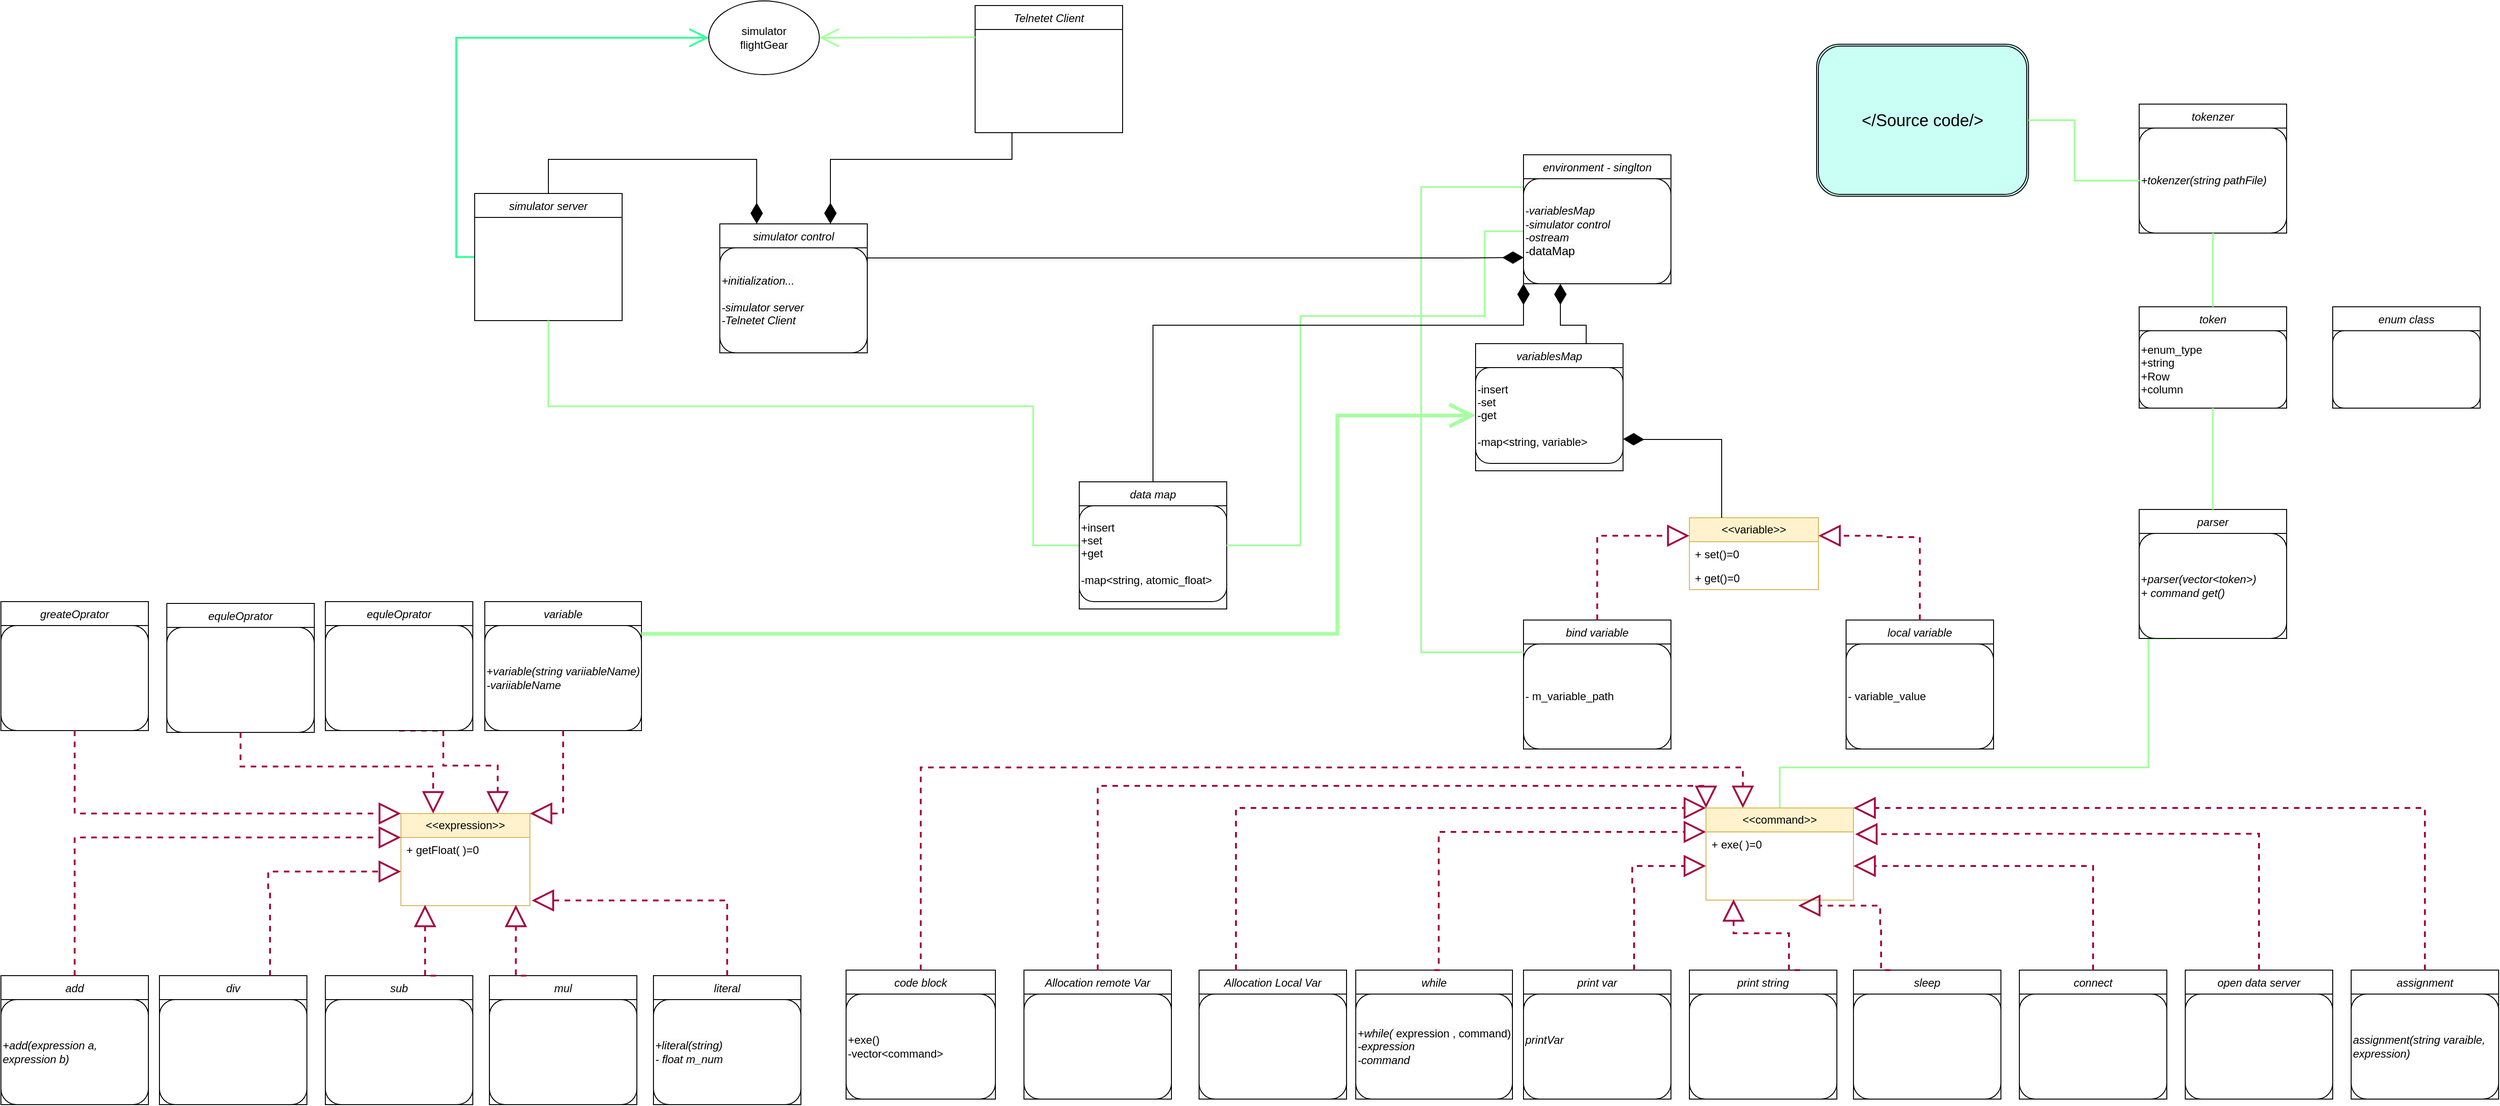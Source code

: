 <mxfile>
    <diagram id="C5RBs43oDa-KdzZeNtuy" name="Page-1">
        <mxGraphModel dx="1337.2" dy="346" grid="1" gridSize="10" guides="1" tooltips="1" connect="1" arrows="1" fold="1" page="1" pageScale="0.2" pageWidth="2336" pageHeight="1654" background="#ffffff" math="0" shadow="0">
            <root>
                <mxCell id="WIyWlLk6GJQsqaUBKTNV-0"/>
                <mxCell id="WIyWlLk6GJQsqaUBKTNV-1" parent="WIyWlLk6GJQsqaUBKTNV-0"/>
                <mxCell id="90" style="edgeStyle=orthogonalEdgeStyle;rounded=0;orthogonalLoop=1;jettySize=auto;html=1;labelBackgroundColor=default;strokeColor=#A7FFA1;fontFamily=Helvetica;fontSize=11;fontColor=default;endArrow=none;endFill=0;endSize=20;fillColor=#008a00;targetPerimeterSpacing=19;startSize=17;strokeWidth=2;entryX=0.5;entryY=0;entryDx=0;entryDy=0;exitX=0.25;exitY=1;exitDx=0;exitDy=0;" parent="WIyWlLk6GJQsqaUBKTNV-1" source="YZWMGcb8RzanFTkR5Yxw-41" target="4" edge="1">
                    <mxGeometry relative="1" as="geometry">
                        <mxPoint x="1560" y="-2.222" as="sourcePoint"/>
                        <mxPoint x="1600" y="550" as="targetPoint"/>
                        <Array as="points">
                            <mxPoint x="1930" y="870"/>
                            <mxPoint x="1530" y="870"/>
                        </Array>
                    </mxGeometry>
                </mxCell>
                <mxCell id="YZWMGcb8RzanFTkR5Yxw-12" style="edgeStyle=orthogonalEdgeStyle;rounded=0;orthogonalLoop=1;jettySize=auto;html=1;labelBackgroundColor=default;strokeColor=#33FF99;fontFamily=Helvetica;fontSize=11;fontColor=default;endArrow=none;endFill=0;endSize=20;fillColor=#CC0066;targetPerimeterSpacing=19;startSize=17;strokeWidth=2;entryX=0;entryY=0.5;entryDx=0;entryDy=0;exitX=0;exitY=0.5;exitDx=0;exitDy=0;startArrow=open;startFill=0;" parent="WIyWlLk6GJQsqaUBKTNV-1" source="YZWMGcb8RzanFTkR5Yxw-11" target="zkfFHV4jXpPFQw0GAbJ--0" edge="1">
                    <mxGeometry relative="1" as="geometry">
                        <mxPoint x="54" y="487" as="sourcePoint"/>
                        <mxPoint x="631" y="397" as="targetPoint"/>
                    </mxGeometry>
                </mxCell>
                <mxCell id="zkfFHV4jXpPFQw0GAbJ--0" value="simulator server" style="swimlane;fontStyle=2;align=center;verticalAlign=top;childLayout=stackLayout;horizontal=1;startSize=26;horizontalStack=0;resizeParent=1;resizeLast=0;collapsible=1;marginBottom=0;rounded=0;shadow=0;strokeWidth=1;" parent="WIyWlLk6GJQsqaUBKTNV-1" vertex="1">
                    <mxGeometry x="114" y="247" width="160" height="138" as="geometry">
                        <mxRectangle x="230" y="140" width="160" height="26" as="alternateBounds"/>
                    </mxGeometry>
                </mxCell>
                <mxCell id="YZWMGcb8RzanFTkR5Yxw-11" value="simulator &lt;br&gt;flightGear" style="ellipse;whiteSpace=wrap;html=1;" parent="WIyWlLk6GJQsqaUBKTNV-1" vertex="1">
                    <mxGeometry x="368" y="38" width="120" height="80" as="geometry"/>
                </mxCell>
                <mxCell id="YZWMGcb8RzanFTkR5Yxw-13" value="Telnetet Client" style="swimlane;fontStyle=2;align=center;verticalAlign=top;childLayout=stackLayout;horizontal=1;startSize=26;horizontalStack=0;resizeParent=1;resizeLast=0;collapsible=1;marginBottom=0;rounded=0;shadow=0;strokeWidth=1;" parent="WIyWlLk6GJQsqaUBKTNV-1" vertex="1">
                    <mxGeometry x="657" y="43" width="160" height="138" as="geometry">
                        <mxRectangle x="230" y="140" width="160" height="26" as="alternateBounds"/>
                    </mxGeometry>
                </mxCell>
                <mxCell id="YZWMGcb8RzanFTkR5Yxw-15" style="edgeStyle=orthogonalEdgeStyle;rounded=0;orthogonalLoop=1;jettySize=auto;html=1;labelBackgroundColor=default;strokeColor=#A7FFA1;fontFamily=Helvetica;fontSize=11;fontColor=default;endArrow=none;endFill=0;endSize=20;fillColor=#008a00;targetPerimeterSpacing=19;startSize=17;strokeWidth=2;exitX=1;exitY=0.5;exitDx=0;exitDy=0;entryX=0;entryY=0.25;entryDx=0;entryDy=0;startArrow=open;startFill=0;" parent="WIyWlLk6GJQsqaUBKTNV-1" source="YZWMGcb8RzanFTkR5Yxw-11" target="YZWMGcb8RzanFTkR5Yxw-13" edge="1">
                    <mxGeometry relative="1" as="geometry">
                        <mxPoint x="951.93" y="78" as="sourcePoint"/>
                        <mxPoint x="688" y="78" as="targetPoint"/>
                        <Array as="points">
                            <mxPoint x="657" y="78"/>
                        </Array>
                    </mxGeometry>
                </mxCell>
                <mxCell id="YZWMGcb8RzanFTkR5Yxw-17" value="variablesMap" style="swimlane;fontStyle=2;align=center;verticalAlign=top;childLayout=stackLayout;horizontal=1;startSize=26;horizontalStack=0;resizeParent=1;resizeLast=0;collapsible=1;marginBottom=0;rounded=0;shadow=0;strokeWidth=1;" parent="WIyWlLk6GJQsqaUBKTNV-1" vertex="1">
                    <mxGeometry x="1200" y="410" width="160" height="138" as="geometry">
                        <mxRectangle x="230" y="140" width="160" height="26" as="alternateBounds"/>
                    </mxGeometry>
                </mxCell>
                <mxCell id="28" value="-insert&lt;br style=&quot;border-color: var(--border-color);&quot;&gt;-set&lt;br style=&quot;border-color: var(--border-color);&quot;&gt;-get&lt;br&gt;&lt;br&gt;-map&amp;lt;string, variable&amp;gt;" style="rounded=1;whiteSpace=wrap;html=1;align=left;" parent="YZWMGcb8RzanFTkR5Yxw-17" vertex="1">
                    <mxGeometry y="26" width="160" height="104" as="geometry"/>
                </mxCell>
                <mxCell id="YZWMGcb8RzanFTkR5Yxw-18" value="tokenzer" style="swimlane;fontStyle=2;align=center;verticalAlign=top;childLayout=stackLayout;horizontal=1;startSize=26;horizontalStack=0;resizeParent=1;resizeLast=0;collapsible=1;marginBottom=0;rounded=0;shadow=0;strokeWidth=1;" parent="WIyWlLk6GJQsqaUBKTNV-1" vertex="1">
                    <mxGeometry x="1920" y="150" width="160" height="140" as="geometry">
                        <mxRectangle x="230" y="140" width="160" height="26" as="alternateBounds"/>
                    </mxGeometry>
                </mxCell>
                <mxCell id="88" value="&lt;span style=&quot;color: rgb(0, 0, 0); font-family: Helvetica; font-size: 12px; font-style: italic; font-variant-ligatures: normal; font-variant-caps: normal; font-weight: 400; letter-spacing: normal; orphans: 2; text-align: center; text-indent: 0px; text-transform: none; widows: 2; word-spacing: 0px; -webkit-text-stroke-width: 0px; background-color: rgb(251, 251, 251); text-decoration-thickness: initial; text-decoration-style: initial; text-decoration-color: initial; float: none; display: inline !important;&quot;&gt;+tokenzer(string pathFile)&lt;/span&gt;" style="rounded=1;whiteSpace=wrap;html=1;align=left;" parent="YZWMGcb8RzanFTkR5Yxw-18" vertex="1">
                    <mxGeometry y="26" width="160" height="114" as="geometry"/>
                </mxCell>
                <mxCell id="YZWMGcb8RzanFTkR5Yxw-22" value="bind variable" style="swimlane;fontStyle=2;align=center;verticalAlign=top;childLayout=stackLayout;horizontal=1;startSize=26;horizontalStack=0;resizeParent=1;resizeLast=0;collapsible=1;marginBottom=0;rounded=0;shadow=0;strokeWidth=1;" parent="WIyWlLk6GJQsqaUBKTNV-1" vertex="1">
                    <mxGeometry x="1252" y="710" width="160" height="140" as="geometry">
                        <mxRectangle x="230" y="140" width="160" height="26" as="alternateBounds"/>
                    </mxGeometry>
                </mxCell>
                <mxCell id="YZWMGcb8RzanFTkR5Yxw-36" value="&lt;div align=&quot;left&quot;&gt;&lt;span style=&quot;background-color: initial;&quot;&gt;- m_variable_path&lt;/span&gt;&lt;br&gt;&lt;/div&gt;" style="rounded=1;whiteSpace=wrap;html=1;align=left;" parent="YZWMGcb8RzanFTkR5Yxw-22" vertex="1">
                    <mxGeometry y="26" width="160" height="114" as="geometry"/>
                </mxCell>
                <mxCell id="YZWMGcb8RzanFTkR5Yxw-23" value="&amp;lt;&amp;lt;variable&amp;gt;&amp;gt;" style="swimlane;fontStyle=0;childLayout=stackLayout;horizontal=1;startSize=26;fillColor=#fff2cc;horizontalStack=0;resizeParent=1;resizeParentMax=0;resizeLast=0;collapsible=1;marginBottom=0;whiteSpace=wrap;html=1;strokeColor=#d6b656;fillStyle=auto;" parent="WIyWlLk6GJQsqaUBKTNV-1" vertex="1">
                    <mxGeometry x="1432" y="599" width="140" height="78" as="geometry"/>
                </mxCell>
                <mxCell id="YZWMGcb8RzanFTkR5Yxw-24" value="+ set()=0" style="text;strokeColor=none;fillColor=none;align=left;verticalAlign=top;spacingLeft=4;spacingRight=4;overflow=hidden;rotatable=0;points=[[0,0.5],[1,0.5]];portConstraint=eastwest;whiteSpace=wrap;html=1;" parent="YZWMGcb8RzanFTkR5Yxw-23" vertex="1">
                    <mxGeometry y="26" width="140" height="26" as="geometry"/>
                </mxCell>
                <mxCell id="YZWMGcb8RzanFTkR5Yxw-25" value="+ get()=0" style="text;strokeColor=none;fillColor=none;align=left;verticalAlign=top;spacingLeft=4;spacingRight=4;overflow=hidden;rotatable=0;points=[[0,0.5],[1,0.5]];portConstraint=eastwest;whiteSpace=wrap;html=1;" parent="YZWMGcb8RzanFTkR5Yxw-23" vertex="1">
                    <mxGeometry y="52" width="140" height="26" as="geometry"/>
                </mxCell>
                <mxCell id="YZWMGcb8RzanFTkR5Yxw-27" style="edgeStyle=orthogonalEdgeStyle;html=1;labelBackgroundColor=none;startFill=0;endArrow=block;endFill=0;endSize=19;fontFamily=Verdana;fontSize=10;dashed=1;entryX=0;entryY=0.25;entryDx=0;entryDy=0;startSize=9;fillColor=#d80073;strokeColor=#A50040;rounded=0;fontColor=default;shape=connector;strokeWidth=2;exitX=0.5;exitY=0;exitDx=0;exitDy=0;" parent="WIyWlLk6GJQsqaUBKTNV-1" source="YZWMGcb8RzanFTkR5Yxw-22" target="YZWMGcb8RzanFTkR5Yxw-23" edge="1">
                    <mxGeometry relative="1" as="geometry">
                        <mxPoint x="1361" y="638.5" as="sourcePoint"/>
                        <mxPoint x="1232" y="638.5" as="targetPoint"/>
                    </mxGeometry>
                </mxCell>
                <mxCell id="YZWMGcb8RzanFTkR5Yxw-28" value="local variable" style="swimlane;fontStyle=2;align=center;verticalAlign=top;childLayout=stackLayout;horizontal=1;startSize=26;horizontalStack=0;resizeParent=1;resizeLast=0;collapsible=1;marginBottom=0;rounded=0;shadow=0;strokeWidth=1;" parent="WIyWlLk6GJQsqaUBKTNV-1" vertex="1">
                    <mxGeometry x="1602" y="710" width="160" height="140" as="geometry">
                        <mxRectangle x="230" y="140" width="160" height="26" as="alternateBounds"/>
                    </mxGeometry>
                </mxCell>
                <mxCell id="YZWMGcb8RzanFTkR5Yxw-33" value="&lt;div align=&quot;left&quot;&gt;&lt;span style=&quot;background-color: initial;&quot;&gt;- variable_value&lt;/span&gt;&lt;br&gt;&lt;/div&gt;" style="rounded=1;whiteSpace=wrap;html=1;align=left;" parent="YZWMGcb8RzanFTkR5Yxw-28" vertex="1">
                    <mxGeometry y="26" width="160" height="114" as="geometry"/>
                </mxCell>
                <mxCell id="YZWMGcb8RzanFTkR5Yxw-29" style="edgeStyle=orthogonalEdgeStyle;html=1;labelBackgroundColor=none;startFill=0;endArrow=block;endFill=0;endSize=19;fontFamily=Verdana;fontSize=10;dashed=1;entryX=1;entryY=0.25;entryDx=0;entryDy=0;startSize=9;fillColor=#d80073;strokeColor=#A50040;rounded=0;fontColor=default;shape=connector;strokeWidth=2;exitX=0.5;exitY=0;exitDx=0;exitDy=0;" parent="WIyWlLk6GJQsqaUBKTNV-1" source="YZWMGcb8RzanFTkR5Yxw-28" target="YZWMGcb8RzanFTkR5Yxw-23" edge="1">
                    <mxGeometry relative="1" as="geometry">
                        <mxPoint x="1771" y="624" as="sourcePoint"/>
                        <mxPoint x="1642" y="624" as="targetPoint"/>
                        <Array as="points">
                            <mxPoint x="1682" y="620"/>
                            <mxPoint x="1642" y="620"/>
                            <mxPoint x="1642" y="618"/>
                        </Array>
                    </mxGeometry>
                </mxCell>
                <mxCell id="YZWMGcb8RzanFTkR5Yxw-30" style="edgeStyle=orthogonalEdgeStyle;rounded=0;orthogonalLoop=1;jettySize=auto;html=1;labelBackgroundColor=default;strokeColor=#A7FFA1;fontFamily=Helvetica;fontSize=11;fontColor=default;endArrow=none;endFill=0;endSize=20;fillColor=#008a00;targetPerimeterSpacing=19;startSize=17;strokeWidth=2;entryX=0;entryY=0.25;entryDx=0;entryDy=0;exitX=0;exitY=0.25;exitDx=0;exitDy=0;" parent="WIyWlLk6GJQsqaUBKTNV-1" source="69" target="YZWMGcb8RzanFTkR5Yxw-22" edge="1">
                    <mxGeometry relative="1" as="geometry">
                        <mxPoint x="1190" y="180" as="sourcePoint"/>
                        <mxPoint x="1759" y="800" as="targetPoint"/>
                        <Array as="points">
                            <mxPoint x="1141" y="240"/>
                            <mxPoint x="1141" y="745"/>
                        </Array>
                    </mxGeometry>
                </mxCell>
                <mxCell id="YZWMGcb8RzanFTkR5Yxw-34" style="edgeStyle=orthogonalEdgeStyle;rounded=0;orthogonalLoop=1;jettySize=auto;html=1;labelBackgroundColor=default;strokeColor=#A7FFA1;fontFamily=Helvetica;fontSize=11;fontColor=default;endArrow=none;endFill=0;endSize=20;fillColor=#008a00;targetPerimeterSpacing=19;startSize=17;strokeWidth=2;entryX=0;entryY=0.5;entryDx=0;entryDy=0;exitX=0.5;exitY=1;exitDx=0;exitDy=0;" parent="WIyWlLk6GJQsqaUBKTNV-1" source="zkfFHV4jXpPFQw0GAbJ--0" target="29" edge="1">
                    <mxGeometry relative="1" as="geometry">
                        <mxPoint x="1018" y="478" as="sourcePoint"/>
                        <mxPoint x="1232" y="765" as="targetPoint"/>
                        <Array as="points">
                            <mxPoint x="194" y="478"/>
                            <mxPoint x="720" y="478"/>
                            <mxPoint x="720" y="629"/>
                        </Array>
                    </mxGeometry>
                </mxCell>
                <mxCell id="YZWMGcb8RzanFTkR5Yxw-39" value="parser" style="swimlane;fontStyle=2;align=center;verticalAlign=top;childLayout=stackLayout;horizontal=1;startSize=26;horizontalStack=0;resizeParent=1;resizeLast=0;collapsible=1;marginBottom=0;rounded=0;shadow=0;strokeWidth=1;" parent="WIyWlLk6GJQsqaUBKTNV-1" vertex="1">
                    <mxGeometry x="1920" y="590" width="160" height="140" as="geometry">
                        <mxRectangle x="230" y="140" width="160" height="26" as="alternateBounds"/>
                    </mxGeometry>
                </mxCell>
                <mxCell id="YZWMGcb8RzanFTkR5Yxw-41" value="+&lt;span style=&quot;font-style: italic; text-align: center;&quot;&gt;parser(vector&amp;lt;token&amp;gt;)&lt;br&gt;+ command get()&lt;br&gt;&lt;/span&gt;" style="rounded=1;whiteSpace=wrap;html=1;align=left;" parent="YZWMGcb8RzanFTkR5Yxw-39" vertex="1">
                    <mxGeometry y="26" width="160" height="114" as="geometry"/>
                </mxCell>
                <mxCell id="YZWMGcb8RzanFTkR5Yxw-42" value="token" style="swimlane;fontStyle=2;align=center;verticalAlign=top;childLayout=stackLayout;horizontal=1;startSize=26;horizontalStack=0;resizeParent=1;resizeLast=0;collapsible=1;marginBottom=0;rounded=0;shadow=0;strokeWidth=1;" parent="WIyWlLk6GJQsqaUBKTNV-1" vertex="1">
                    <mxGeometry x="1920" y="370" width="160" height="110" as="geometry">
                        <mxRectangle x="230" y="140" width="160" height="26" as="alternateBounds"/>
                    </mxGeometry>
                </mxCell>
                <mxCell id="YZWMGcb8RzanFTkR5Yxw-43" value="&lt;div&gt;+enum_type&lt;/div&gt;&lt;div&gt;+string&lt;br&gt;&lt;/div&gt;&lt;div&gt;+&lt;span style=&quot;background-color: initial;&quot;&gt;Row&lt;/span&gt;&lt;/div&gt;&lt;div&gt;+column&lt;/div&gt;" style="rounded=1;whiteSpace=wrap;html=1;align=left;" parent="YZWMGcb8RzanFTkR5Yxw-42" vertex="1">
                    <mxGeometry y="26" width="160" height="84" as="geometry"/>
                </mxCell>
                <mxCell id="0" style="edgeStyle=orthogonalEdgeStyle;rounded=0;orthogonalLoop=1;jettySize=auto;html=1;labelBackgroundColor=default;strokeColor=#A7FFA1;fontFamily=Helvetica;fontSize=11;fontColor=default;endArrow=none;endFill=0;endSize=20;fillColor=#008a00;targetPerimeterSpacing=19;startSize=17;strokeWidth=2;exitX=0.5;exitY=1;exitDx=0;exitDy=0;" parent="WIyWlLk6GJQsqaUBKTNV-1" source="88" edge="1">
                    <mxGeometry relative="1" as="geometry">
                        <mxPoint x="1802" y="190" as="sourcePoint"/>
                        <mxPoint x="2000" y="370" as="targetPoint"/>
                        <Array as="points">
                            <mxPoint x="2000" y="367"/>
                        </Array>
                    </mxGeometry>
                </mxCell>
                <mxCell id="1" style="edgeStyle=orthogonalEdgeStyle;rounded=0;orthogonalLoop=1;jettySize=auto;html=1;labelBackgroundColor=default;strokeColor=#A7FFA1;fontFamily=Helvetica;fontSize=11;fontColor=default;endArrow=none;endFill=0;endSize=20;fillColor=#008a00;targetPerimeterSpacing=19;startSize=17;strokeWidth=2;entryX=0.5;entryY=0;entryDx=0;entryDy=0;exitX=0.5;exitY=1;exitDx=0;exitDy=0;" parent="WIyWlLk6GJQsqaUBKTNV-1" source="YZWMGcb8RzanFTkR5Yxw-43" target="YZWMGcb8RzanFTkR5Yxw-39" edge="1">
                    <mxGeometry relative="1" as="geometry">
                        <mxPoint x="1762" y="220" as="sourcePoint"/>
                        <mxPoint x="1412" y="415.5" as="targetPoint"/>
                        <Array as="points">
                            <mxPoint x="2000" y="530"/>
                            <mxPoint x="2000" y="530"/>
                        </Array>
                    </mxGeometry>
                </mxCell>
                <mxCell id="4" value="&amp;lt;&amp;lt;command&amp;gt;&amp;gt;" style="swimlane;fontStyle=0;childLayout=stackLayout;horizontal=1;startSize=26;fillColor=#fff2cc;horizontalStack=0;resizeParent=1;resizeParentMax=0;resizeLast=0;collapsible=1;marginBottom=0;whiteSpace=wrap;html=1;strokeColor=#d6b656;fillStyle=auto;" parent="WIyWlLk6GJQsqaUBKTNV-1" vertex="1">
                    <mxGeometry x="1450" y="914" width="160" height="100" as="geometry"/>
                </mxCell>
                <mxCell id="5" value="+ exe(&lt;span style=&quot;font-style: italic; text-align: center;&quot;&gt;&amp;nbsp;&lt;/span&gt;)=0" style="text;strokeColor=none;fillColor=none;align=left;verticalAlign=top;spacingLeft=4;spacingRight=4;overflow=hidden;rotatable=0;points=[[0,0.5],[1,0.5]];portConstraint=eastwest;whiteSpace=wrap;html=1;" parent="4" vertex="1">
                    <mxGeometry y="26" width="160" height="74" as="geometry"/>
                </mxCell>
                <mxCell id="7" value="sleep" style="swimlane;fontStyle=2;align=center;verticalAlign=top;childLayout=stackLayout;horizontal=1;startSize=26;horizontalStack=0;resizeParent=1;resizeLast=0;collapsible=1;marginBottom=0;rounded=0;shadow=0;strokeWidth=1;" parent="WIyWlLk6GJQsqaUBKTNV-1" vertex="1">
                    <mxGeometry x="1610" y="1090" width="160" height="140" as="geometry">
                        <mxRectangle x="230" y="140" width="160" height="26" as="alternateBounds"/>
                    </mxGeometry>
                </mxCell>
                <mxCell id="8" value="" style="rounded=1;whiteSpace=wrap;html=1;align=left;" parent="7" vertex="1">
                    <mxGeometry y="26" width="160" height="114" as="geometry"/>
                </mxCell>
                <mxCell id="9" value="connect" style="swimlane;fontStyle=2;align=center;verticalAlign=top;childLayout=stackLayout;horizontal=1;startSize=26;horizontalStack=0;resizeParent=1;resizeLast=0;collapsible=1;marginBottom=0;rounded=0;shadow=0;strokeWidth=1;" parent="WIyWlLk6GJQsqaUBKTNV-1" vertex="1">
                    <mxGeometry x="1790" y="1090" width="160" height="140" as="geometry">
                        <mxRectangle x="230" y="140" width="160" height="26" as="alternateBounds"/>
                    </mxGeometry>
                </mxCell>
                <mxCell id="10" value="" style="rounded=1;whiteSpace=wrap;html=1;align=left;" parent="9" vertex="1">
                    <mxGeometry y="26" width="160" height="114" as="geometry"/>
                </mxCell>
                <mxCell id="11" style="edgeStyle=orthogonalEdgeStyle;html=1;labelBackgroundColor=none;startFill=0;endArrow=block;endFill=0;endSize=19;fontFamily=Verdana;fontSize=10;dashed=1;startSize=9;fillColor=#d80073;strokeColor=#A50040;rounded=0;fontColor=default;shape=connector;strokeWidth=2;exitX=0.5;exitY=0;exitDx=0;exitDy=0;entryX=1;entryY=0.5;entryDx=0;entryDy=0;" parent="WIyWlLk6GJQsqaUBKTNV-1" source="9" target="5" edge="1">
                    <mxGeometry relative="1" as="geometry">
                        <mxPoint x="2010" y="1121.5" as="sourcePoint"/>
                        <mxPoint x="1900" y="1030" as="targetPoint"/>
                        <Array as="points">
                            <mxPoint x="1870" y="977"/>
                        </Array>
                    </mxGeometry>
                </mxCell>
                <mxCell id="12" value="open data server" style="swimlane;fontStyle=2;align=center;verticalAlign=top;childLayout=stackLayout;horizontal=1;startSize=26;horizontalStack=0;resizeParent=1;resizeLast=0;collapsible=1;marginBottom=0;rounded=0;shadow=0;strokeWidth=1;" parent="WIyWlLk6GJQsqaUBKTNV-1" vertex="1">
                    <mxGeometry x="1970" y="1090" width="160" height="140" as="geometry">
                        <mxRectangle x="230" y="140" width="160" height="26" as="alternateBounds"/>
                    </mxGeometry>
                </mxCell>
                <mxCell id="13" value="" style="rounded=1;whiteSpace=wrap;html=1;align=left;" parent="12" vertex="1">
                    <mxGeometry y="26" width="160" height="114" as="geometry"/>
                </mxCell>
                <mxCell id="14" style="edgeStyle=orthogonalEdgeStyle;html=1;labelBackgroundColor=none;startFill=0;endArrow=block;endFill=0;endSize=19;fontFamily=Verdana;fontSize=10;dashed=1;startSize=9;fillColor=#d80073;strokeColor=#A50040;rounded=0;fontColor=default;shape=connector;strokeWidth=2;exitX=0.5;exitY=0;exitDx=0;exitDy=0;entryX=1.012;entryY=0.033;entryDx=0;entryDy=0;entryPerimeter=0;" parent="WIyWlLk6GJQsqaUBKTNV-1" source="12" target="5" edge="1">
                    <mxGeometry relative="1" as="geometry">
                        <mxPoint x="1905" y="1059" as="sourcePoint"/>
                        <mxPoint x="1800" y="890" as="targetPoint"/>
                        <Array as="points">
                            <mxPoint x="2050" y="942"/>
                            <mxPoint x="1800" y="942"/>
                        </Array>
                    </mxGeometry>
                </mxCell>
                <mxCell id="15" style="edgeStyle=orthogonalEdgeStyle;html=1;labelBackgroundColor=none;startFill=0;endArrow=block;endFill=0;endSize=19;fontFamily=Verdana;fontSize=10;dashed=1;startSize=9;fillColor=#d80073;strokeColor=#A50040;rounded=0;fontColor=default;shape=connector;strokeWidth=2;exitX=0.25;exitY=0;exitDx=0;exitDy=0;" parent="WIyWlLk6GJQsqaUBKTNV-1" source="7" edge="1">
                    <mxGeometry relative="1" as="geometry">
                        <mxPoint x="1630" y="1066.96" as="sourcePoint"/>
                        <mxPoint x="1550" y="1020" as="targetPoint"/>
                        <Array as="points">
                            <mxPoint x="1640" y="1090"/>
                            <mxPoint x="1640" y="1040"/>
                            <mxPoint x="1639" y="1013"/>
                        </Array>
                    </mxGeometry>
                </mxCell>
                <mxCell id="16" value="print string" style="swimlane;fontStyle=2;align=center;verticalAlign=top;childLayout=stackLayout;horizontal=1;startSize=26;horizontalStack=0;resizeParent=1;resizeLast=0;collapsible=1;marginBottom=0;rounded=0;shadow=0;strokeWidth=1;" parent="WIyWlLk6GJQsqaUBKTNV-1" vertex="1">
                    <mxGeometry x="1432" y="1090" width="160" height="140" as="geometry">
                        <mxRectangle x="230" y="140" width="160" height="26" as="alternateBounds"/>
                    </mxGeometry>
                </mxCell>
                <mxCell id="17" value="" style="rounded=1;whiteSpace=wrap;html=1;align=left;" parent="16" vertex="1">
                    <mxGeometry y="26" width="160" height="114" as="geometry"/>
                </mxCell>
                <mxCell id="18" style="edgeStyle=orthogonalEdgeStyle;html=1;labelBackgroundColor=none;startFill=0;endArrow=block;endFill=0;endSize=19;fontFamily=Verdana;fontSize=10;dashed=1;startSize=9;fillColor=#d80073;strokeColor=#A50040;rounded=0;fontColor=default;shape=connector;strokeWidth=2;exitX=0.75;exitY=0;exitDx=0;exitDy=0;entryX=0.187;entryY=0.989;entryDx=0;entryDy=0;entryPerimeter=0;" parent="WIyWlLk6GJQsqaUBKTNV-1" source="16" target="5" edge="1">
                    <mxGeometry relative="1" as="geometry">
                        <mxPoint x="1550" y="1082" as="sourcePoint"/>
                        <mxPoint x="1510" y="945" as="targetPoint"/>
                        <Array as="points">
                            <mxPoint x="1540" y="1090"/>
                            <mxPoint x="1540" y="1050"/>
                            <mxPoint x="1480" y="1050"/>
                        </Array>
                    </mxGeometry>
                </mxCell>
                <mxCell id="20" value="print var" style="swimlane;fontStyle=2;align=center;verticalAlign=top;childLayout=stackLayout;horizontal=1;startSize=26;horizontalStack=0;resizeParent=1;resizeLast=0;collapsible=1;marginBottom=0;rounded=0;shadow=0;strokeWidth=1;" parent="WIyWlLk6GJQsqaUBKTNV-1" vertex="1">
                    <mxGeometry x="1252" y="1090" width="160" height="140" as="geometry">
                        <mxRectangle x="230" y="140" width="160" height="26" as="alternateBounds"/>
                    </mxGeometry>
                </mxCell>
                <mxCell id="21" value="&lt;span style=&quot;font-style: italic; text-align: center;&quot;&gt;printVar&lt;br&gt;&amp;nbsp;&lt;/span&gt;" style="rounded=1;whiteSpace=wrap;html=1;align=left;" parent="20" vertex="1">
                    <mxGeometry y="26" width="160" height="114" as="geometry"/>
                </mxCell>
                <mxCell id="22" value="while" style="swimlane;fontStyle=2;align=center;verticalAlign=top;childLayout=stackLayout;horizontal=1;startSize=26;horizontalStack=0;resizeParent=1;resizeLast=0;collapsible=1;marginBottom=0;rounded=0;shadow=0;strokeWidth=1;" parent="WIyWlLk6GJQsqaUBKTNV-1" vertex="1">
                    <mxGeometry x="1070" y="1090" width="170" height="140" as="geometry">
                        <mxRectangle x="230" y="140" width="160" height="26" as="alternateBounds"/>
                    </mxGeometry>
                </mxCell>
                <mxCell id="23" value="&lt;span style=&quot;color: rgb(0, 0, 0); font-family: Helvetica; font-size: 12px; font-style: italic; font-variant-ligatures: normal; font-variant-caps: normal; font-weight: 400; letter-spacing: normal; orphans: 2; text-align: center; text-indent: 0px; text-transform: none; widows: 2; word-spacing: 0px; -webkit-text-stroke-width: 0px; background-color: rgb(251, 251, 251); text-decoration-thickness: initial; text-decoration-style: initial; text-decoration-color: initial; float: none; display: inline !important;&quot;&gt;+&lt;span style=&quot;&quot;&gt;while(&amp;nbsp;&lt;/span&gt;&lt;span style=&quot;font-style: normal;&quot;&gt;expression , command)&lt;/span&gt;&lt;br&gt;-expression&lt;br&gt;-command&lt;/span&gt;" style="rounded=1;whiteSpace=wrap;html=1;align=left;" parent="22" vertex="1">
                    <mxGeometry y="26" width="170" height="114" as="geometry"/>
                </mxCell>
                <mxCell id="24" style="edgeStyle=orthogonalEdgeStyle;html=1;labelBackgroundColor=none;startFill=0;endArrow=block;endFill=0;endSize=19;fontFamily=Verdana;fontSize=10;dashed=1;startSize=9;fillColor=#d80073;strokeColor=#A50040;rounded=0;fontColor=default;shape=connector;strokeWidth=2;exitX=0.75;exitY=0;exitDx=0;exitDy=0;entryX=0;entryY=0.5;entryDx=0;entryDy=0;" parent="WIyWlLk6GJQsqaUBKTNV-1" source="20" target="5" edge="1">
                    <mxGeometry relative="1" as="geometry">
                        <mxPoint x="1381.82" y="1046.81" as="sourcePoint"/>
                        <mxPoint x="1370" y="969.996" as="targetPoint"/>
                        <Array as="points">
                            <mxPoint x="1372" y="1000"/>
                            <mxPoint x="1370" y="1000"/>
                            <mxPoint x="1370" y="977"/>
                        </Array>
                    </mxGeometry>
                </mxCell>
                <mxCell id="25" style="edgeStyle=orthogonalEdgeStyle;html=1;labelBackgroundColor=none;startFill=0;endArrow=block;endFill=0;endSize=19;fontFamily=Verdana;fontSize=10;dashed=1;startSize=9;fillColor=#d80073;strokeColor=#A50040;rounded=0;fontColor=default;shape=connector;strokeWidth=2;exitX=0.5;exitY=0;exitDx=0;exitDy=0;" parent="WIyWlLk6GJQsqaUBKTNV-1" source="22" target="5" edge="1">
                    <mxGeometry relative="1" as="geometry">
                        <mxPoint x="1152" y="1053" as="sourcePoint"/>
                        <mxPoint x="1480" y="940" as="targetPoint"/>
                        <Array as="points">
                            <mxPoint x="1160" y="940"/>
                        </Array>
                    </mxGeometry>
                </mxCell>
                <mxCell id="26" style="edgeStyle=orthogonalEdgeStyle;rounded=0;orthogonalLoop=1;jettySize=auto;html=1;endSize=20;endArrow=diamondThin;endFill=1;entryX=1;entryY=0.75;entryDx=0;entryDy=0;exitX=0.25;exitY=0;exitDx=0;exitDy=0;" parent="WIyWlLk6GJQsqaUBKTNV-1" source="YZWMGcb8RzanFTkR5Yxw-23" target="YZWMGcb8RzanFTkR5Yxw-17" edge="1">
                    <mxGeometry relative="1" as="geometry">
                        <mxPoint x="1350" y="530" as="targetPoint"/>
                        <mxPoint x="1350" y="581" as="sourcePoint"/>
                        <Array as="points">
                            <mxPoint x="1467" y="514"/>
                            <mxPoint x="1380" y="514"/>
                        </Array>
                    </mxGeometry>
                </mxCell>
                <mxCell id="29" value="data map" style="swimlane;fontStyle=2;align=center;verticalAlign=top;childLayout=stackLayout;horizontal=1;startSize=26;horizontalStack=0;resizeParent=1;resizeLast=0;collapsible=1;marginBottom=0;rounded=0;shadow=0;strokeWidth=1;" parent="WIyWlLk6GJQsqaUBKTNV-1" vertex="1">
                    <mxGeometry x="770" y="560" width="160" height="138" as="geometry">
                        <mxRectangle x="230" y="140" width="160" height="26" as="alternateBounds"/>
                    </mxGeometry>
                </mxCell>
                <mxCell id="97" value="+insert&lt;br&gt;+set&lt;br&gt;+get&lt;br&gt;&lt;br&gt;-map&amp;lt;string, atomic_float&amp;gt;" style="rounded=1;whiteSpace=wrap;html=1;align=left;" parent="29" vertex="1">
                    <mxGeometry y="26" width="160" height="104" as="geometry"/>
                </mxCell>
                <mxCell id="34" style="edgeStyle=orthogonalEdgeStyle;rounded=0;orthogonalLoop=1;jettySize=auto;html=1;labelBackgroundColor=default;strokeColor=#A7FFA1;fontFamily=Helvetica;fontSize=11;fontColor=default;endArrow=none;endFill=0;endSize=20;fillColor=#008a00;targetPerimeterSpacing=19;startSize=17;strokeWidth=2;entryX=0;entryY=0.5;entryDx=0;entryDy=0;exitX=1;exitY=0.5;exitDx=0;exitDy=0;" parent="WIyWlLk6GJQsqaUBKTNV-1" source="29" target="70" edge="1">
                    <mxGeometry relative="1" as="geometry">
                        <mxPoint x="910" y="477.5" as="sourcePoint"/>
                        <mxPoint x="984" y="477.5" as="targetPoint"/>
                        <Array as="points">
                            <mxPoint x="1010" y="629"/>
                            <mxPoint x="1010" y="380"/>
                            <mxPoint x="1210" y="380"/>
                            <mxPoint x="1210" y="288"/>
                        </Array>
                    </mxGeometry>
                </mxCell>
                <mxCell id="35" value="&amp;lt;&amp;lt;expression&amp;gt;&amp;gt;" style="swimlane;fontStyle=0;childLayout=stackLayout;horizontal=1;startSize=26;fillColor=#fff2cc;horizontalStack=0;resizeParent=1;resizeParentMax=0;resizeLast=0;collapsible=1;marginBottom=0;whiteSpace=wrap;html=1;strokeColor=#d6b656;fillStyle=auto;" parent="WIyWlLk6GJQsqaUBKTNV-1" vertex="1">
                    <mxGeometry x="34" y="920" width="140" height="100" as="geometry"/>
                </mxCell>
                <mxCell id="36" value="+ getFloat(&lt;span style=&quot;font-style: italic; text-align: center;&quot;&gt;&amp;nbsp;&lt;/span&gt;)=0" style="text;strokeColor=none;fillColor=none;align=left;verticalAlign=top;spacingLeft=4;spacingRight=4;overflow=hidden;rotatable=0;points=[[0,0.5],[1,0.5]];portConstraint=eastwest;whiteSpace=wrap;html=1;" parent="35" vertex="1">
                    <mxGeometry y="26" width="140" height="74" as="geometry"/>
                </mxCell>
                <mxCell id="37" value="mul" style="swimlane;fontStyle=2;align=center;verticalAlign=top;childLayout=stackLayout;horizontal=1;startSize=26;horizontalStack=0;resizeParent=1;resizeLast=0;collapsible=1;marginBottom=0;rounded=0;shadow=0;strokeWidth=1;" parent="WIyWlLk6GJQsqaUBKTNV-1" vertex="1">
                    <mxGeometry x="130" y="1096" width="160" height="140" as="geometry">
                        <mxRectangle x="230" y="140" width="160" height="26" as="alternateBounds"/>
                    </mxGeometry>
                </mxCell>
                <mxCell id="38" value="" style="rounded=1;whiteSpace=wrap;html=1;align=left;" parent="37" vertex="1">
                    <mxGeometry y="26" width="160" height="114" as="geometry"/>
                </mxCell>
                <mxCell id="45" style="edgeStyle=orthogonalEdgeStyle;html=1;labelBackgroundColor=none;startFill=0;endArrow=block;endFill=0;endSize=19;fontFamily=Verdana;fontSize=10;dashed=1;startSize=9;fillColor=#d80073;strokeColor=#A50040;rounded=0;fontColor=default;shape=connector;strokeWidth=2;exitX=0.25;exitY=0;exitDx=0;exitDy=0;entryX=0.891;entryY=0.989;entryDx=0;entryDy=0;entryPerimeter=0;" parent="WIyWlLk6GJQsqaUBKTNV-1" source="37" target="36" edge="1">
                    <mxGeometry relative="1" as="geometry">
                        <mxPoint x="150" y="1072.96" as="sourcePoint"/>
                        <mxPoint x="300" y="1046" as="targetPoint"/>
                        <Array as="points">
                            <mxPoint x="159" y="1096"/>
                        </Array>
                    </mxGeometry>
                </mxCell>
                <mxCell id="46" value="sub" style="swimlane;fontStyle=2;align=center;verticalAlign=top;childLayout=stackLayout;horizontal=1;startSize=26;horizontalStack=0;resizeParent=1;resizeLast=0;collapsible=1;marginBottom=0;rounded=0;shadow=0;strokeWidth=1;" parent="WIyWlLk6GJQsqaUBKTNV-1" vertex="1">
                    <mxGeometry x="-48" y="1096" width="160" height="140" as="geometry">
                        <mxRectangle x="230" y="140" width="160" height="26" as="alternateBounds"/>
                    </mxGeometry>
                </mxCell>
                <mxCell id="47" value="" style="rounded=1;whiteSpace=wrap;html=1;align=left;" parent="46" vertex="1">
                    <mxGeometry y="26" width="160" height="114" as="geometry"/>
                </mxCell>
                <mxCell id="48" style="edgeStyle=orthogonalEdgeStyle;html=1;labelBackgroundColor=none;startFill=0;endArrow=block;endFill=0;endSize=19;fontFamily=Verdana;fontSize=10;dashed=1;startSize=9;fillColor=#d80073;strokeColor=#A50040;rounded=0;fontColor=default;shape=connector;strokeWidth=2;exitX=0.75;exitY=0;exitDx=0;exitDy=0;entryX=0.187;entryY=0.989;entryDx=0;entryDy=0;entryPerimeter=0;" parent="WIyWlLk6GJQsqaUBKTNV-1" source="46" target="36" edge="1">
                    <mxGeometry relative="1" as="geometry">
                        <mxPoint x="70" y="1088" as="sourcePoint"/>
                        <mxPoint x="30" y="951" as="targetPoint"/>
                        <Array as="points">
                            <mxPoint x="60" y="1096"/>
                        </Array>
                    </mxGeometry>
                </mxCell>
                <mxCell id="49" value="div" style="swimlane;fontStyle=2;align=center;verticalAlign=top;childLayout=stackLayout;horizontal=1;startSize=26;horizontalStack=0;resizeParent=1;resizeLast=0;collapsible=1;marginBottom=0;rounded=0;shadow=0;strokeWidth=1;" parent="WIyWlLk6GJQsqaUBKTNV-1" vertex="1">
                    <mxGeometry x="-228" y="1096" width="160" height="140" as="geometry">
                        <mxRectangle x="230" y="140" width="160" height="26" as="alternateBounds"/>
                    </mxGeometry>
                </mxCell>
                <mxCell id="50" value="" style="rounded=1;whiteSpace=wrap;html=1;align=left;" parent="49" vertex="1">
                    <mxGeometry y="26" width="160" height="114" as="geometry"/>
                </mxCell>
                <mxCell id="51" value="add" style="swimlane;fontStyle=2;align=center;verticalAlign=top;childLayout=stackLayout;horizontal=1;startSize=26;horizontalStack=0;resizeParent=1;resizeLast=0;collapsible=1;marginBottom=0;rounded=0;shadow=0;strokeWidth=1;" parent="WIyWlLk6GJQsqaUBKTNV-1" vertex="1">
                    <mxGeometry x="-400" y="1096" width="160" height="140" as="geometry">
                        <mxRectangle x="230" y="140" width="160" height="26" as="alternateBounds"/>
                    </mxGeometry>
                </mxCell>
                <mxCell id="52" value="+&lt;span style=&quot;font-style: italic; text-align: center;&quot;&gt;add(expression a, expression b)&lt;/span&gt;" style="rounded=1;whiteSpace=wrap;html=1;align=left;" parent="51" vertex="1">
                    <mxGeometry y="26" width="160" height="114" as="geometry"/>
                </mxCell>
                <mxCell id="53" style="edgeStyle=orthogonalEdgeStyle;html=1;labelBackgroundColor=none;startFill=0;endArrow=block;endFill=0;endSize=19;fontFamily=Verdana;fontSize=10;dashed=1;startSize=9;fillColor=#d80073;strokeColor=#A50040;rounded=0;fontColor=default;shape=connector;strokeWidth=2;exitX=0.75;exitY=0;exitDx=0;exitDy=0;entryX=0;entryY=0.5;entryDx=0;entryDy=0;" parent="WIyWlLk6GJQsqaUBKTNV-1" source="49" target="36" edge="1">
                    <mxGeometry relative="1" as="geometry">
                        <mxPoint x="-98.18" y="1052.81" as="sourcePoint"/>
                        <mxPoint x="-110" y="975.996" as="targetPoint"/>
                        <Array as="points">
                            <mxPoint x="-108" y="1006"/>
                            <mxPoint x="-110" y="1006"/>
                            <mxPoint x="-110" y="983"/>
                        </Array>
                    </mxGeometry>
                </mxCell>
                <mxCell id="54" style="edgeStyle=orthogonalEdgeStyle;html=1;labelBackgroundColor=none;startFill=0;endArrow=block;endFill=0;endSize=19;fontFamily=Verdana;fontSize=10;dashed=1;startSize=9;fillColor=#d80073;strokeColor=#A50040;rounded=0;fontColor=default;shape=connector;strokeWidth=2;exitX=0.5;exitY=0;exitDx=0;exitDy=0;" parent="WIyWlLk6GJQsqaUBKTNV-1" source="51" target="36" edge="1">
                    <mxGeometry relative="1" as="geometry">
                        <mxPoint x="-328" y="1059" as="sourcePoint"/>
                        <mxPoint y="946" as="targetPoint"/>
                        <Array as="points">
                            <mxPoint x="-320" y="946"/>
                        </Array>
                    </mxGeometry>
                </mxCell>
                <mxCell id="55" value="assignment" style="swimlane;fontStyle=2;align=center;verticalAlign=top;childLayout=stackLayout;horizontal=1;startSize=26;horizontalStack=0;resizeParent=1;resizeLast=0;collapsible=1;marginBottom=0;rounded=0;shadow=0;strokeWidth=1;" parent="WIyWlLk6GJQsqaUBKTNV-1" vertex="1">
                    <mxGeometry x="2150" y="1090" width="160" height="140" as="geometry">
                        <mxRectangle x="230" y="140" width="160" height="26" as="alternateBounds"/>
                    </mxGeometry>
                </mxCell>
                <mxCell id="56" value="&lt;span style=&quot;font-style: italic; text-align: center;&quot;&gt;assignment(string varaible, expression)&lt;/span&gt;" style="rounded=1;whiteSpace=wrap;html=1;align=left;" parent="55" vertex="1">
                    <mxGeometry y="26" width="160" height="114" as="geometry"/>
                </mxCell>
                <mxCell id="57" style="edgeStyle=orthogonalEdgeStyle;html=1;labelBackgroundColor=none;startFill=0;endArrow=block;endFill=0;endSize=19;fontFamily=Verdana;fontSize=10;dashed=1;startSize=9;fillColor=#d80073;strokeColor=#A50040;rounded=0;fontColor=default;shape=connector;strokeWidth=2;entryX=1;entryY=0;entryDx=0;entryDy=0;exitX=0.5;exitY=0;exitDx=0;exitDy=0;" parent="WIyWlLk6GJQsqaUBKTNV-1" source="55" target="4" edge="1">
                    <mxGeometry relative="1" as="geometry">
                        <mxPoint x="2234" y="1050" as="sourcePoint"/>
                        <mxPoint x="1840.0" y="942.442" as="targetPoint"/>
                        <Array as="points">
                            <mxPoint x="2230" y="914"/>
                        </Array>
                    </mxGeometry>
                </mxCell>
                <mxCell id="58" value="Allocation Local Var" style="swimlane;fontStyle=2;align=center;verticalAlign=top;childLayout=stackLayout;horizontal=1;startSize=26;horizontalStack=0;resizeParent=1;resizeLast=0;collapsible=1;marginBottom=0;rounded=0;shadow=0;strokeWidth=1;" parent="WIyWlLk6GJQsqaUBKTNV-1" vertex="1">
                    <mxGeometry x="900" y="1090" width="160" height="140" as="geometry">
                        <mxRectangle x="230" y="140" width="160" height="26" as="alternateBounds"/>
                    </mxGeometry>
                </mxCell>
                <mxCell id="59" value="" style="rounded=1;whiteSpace=wrap;html=1;align=left;" parent="58" vertex="1">
                    <mxGeometry y="26" width="160" height="114" as="geometry"/>
                </mxCell>
                <mxCell id="60" style="edgeStyle=orthogonalEdgeStyle;html=1;labelBackgroundColor=none;startFill=0;endArrow=block;endFill=0;endSize=19;fontFamily=Verdana;fontSize=10;dashed=1;startSize=9;fillColor=#d80073;strokeColor=#A50040;rounded=0;fontColor=default;shape=connector;strokeWidth=2;exitX=0.25;exitY=0;exitDx=0;exitDy=0;entryX=0;entryY=0;entryDx=0;entryDy=0;" parent="WIyWlLk6GJQsqaUBKTNV-1" source="58" target="4" edge="1">
                    <mxGeometry relative="1" as="geometry">
                        <mxPoint x="1108.0" y="1067" as="sourcePoint"/>
                        <mxPoint x="1462.0" y="917" as="targetPoint"/>
                        <Array as="points">
                            <mxPoint x="940" y="914"/>
                        </Array>
                    </mxGeometry>
                </mxCell>
                <mxCell id="62" value="enum class" style="swimlane;fontStyle=2;align=center;verticalAlign=top;childLayout=stackLayout;horizontal=1;startSize=26;horizontalStack=0;resizeParent=1;resizeLast=0;collapsible=1;marginBottom=0;rounded=0;shadow=0;strokeWidth=1;" parent="WIyWlLk6GJQsqaUBKTNV-1" vertex="1">
                    <mxGeometry x="2130" y="370" width="160" height="110" as="geometry">
                        <mxRectangle x="230" y="140" width="160" height="26" as="alternateBounds"/>
                    </mxGeometry>
                </mxCell>
                <mxCell id="63" value="" style="rounded=1;whiteSpace=wrap;html=1;align=left;" parent="62" vertex="1">
                    <mxGeometry y="26" width="160" height="84" as="geometry"/>
                </mxCell>
                <mxCell id="66" value="code block" style="swimlane;fontStyle=2;align=center;verticalAlign=top;childLayout=stackLayout;horizontal=1;startSize=26;horizontalStack=0;resizeParent=1;resizeLast=0;collapsible=1;marginBottom=0;rounded=0;shadow=0;strokeWidth=1;" parent="WIyWlLk6GJQsqaUBKTNV-1" vertex="1">
                    <mxGeometry x="517" y="1090" width="162" height="140" as="geometry">
                        <mxRectangle x="230" y="140" width="160" height="26" as="alternateBounds"/>
                    </mxGeometry>
                </mxCell>
                <mxCell id="67" value="+exe()&lt;br&gt;-vector&amp;lt;command&amp;gt;" style="rounded=1;whiteSpace=wrap;html=1;align=left;" parent="66" vertex="1">
                    <mxGeometry y="26" width="162" height="114" as="geometry"/>
                </mxCell>
                <mxCell id="69" value="environment - singlton" style="swimlane;fontStyle=2;align=center;verticalAlign=top;childLayout=stackLayout;horizontal=1;startSize=26;horizontalStack=0;resizeParent=1;resizeLast=0;collapsible=1;marginBottom=0;rounded=0;shadow=0;strokeWidth=1;" parent="WIyWlLk6GJQsqaUBKTNV-1" vertex="1">
                    <mxGeometry x="1252" y="205" width="160" height="140" as="geometry">
                        <mxRectangle x="230" y="140" width="160" height="26" as="alternateBounds"/>
                    </mxGeometry>
                </mxCell>
                <mxCell id="70" value="&lt;span style=&quot;color: rgb(0, 0, 0); font-family: Helvetica; font-size: 12px; font-style: italic; font-variant-ligatures: normal; font-variant-caps: normal; font-weight: 400; letter-spacing: normal; orphans: 2; text-align: center; text-indent: 0px; text-transform: none; widows: 2; word-spacing: 0px; -webkit-text-stroke-width: 0px; background-color: rgb(251, 251, 251); text-decoration-thickness: initial; text-decoration-style: initial; text-decoration-color: initial; float: none; display: inline !important;&quot;&gt;-variablesMap&lt;br&gt;-simulator control&lt;br&gt;-ostream&lt;br&gt;-&lt;/span&gt;&lt;span style=&quot;background-color: rgb(249, 249, 249); font-size: 12.8px;&quot;&gt;dataMap&lt;/span&gt;" style="rounded=1;whiteSpace=wrap;html=1;align=left;" parent="69" vertex="1">
                    <mxGeometry y="26" width="160" height="114" as="geometry"/>
                </mxCell>
                <mxCell id="72" style="edgeStyle=orthogonalEdgeStyle;rounded=0;orthogonalLoop=1;jettySize=auto;html=1;endSize=20;endArrow=diamondThin;endFill=1;entryX=0.25;entryY=1;entryDx=0;entryDy=0;exitX=0.75;exitY=0;exitDx=0;exitDy=0;" parent="WIyWlLk6GJQsqaUBKTNV-1" source="YZWMGcb8RzanFTkR5Yxw-17" target="70" edge="1">
                    <mxGeometry relative="1" as="geometry">
                        <mxPoint x="1280.0" y="380.0" as="targetPoint"/>
                        <mxPoint x="1387.0" y="465.5" as="sourcePoint"/>
                        <Array as="points">
                            <mxPoint x="1320" y="390"/>
                            <mxPoint x="1292" y="390"/>
                        </Array>
                    </mxGeometry>
                </mxCell>
                <mxCell id="74" style="edgeStyle=orthogonalEdgeStyle;html=1;labelBackgroundColor=none;startFill=0;endArrow=block;endFill=0;endSize=19;fontFamily=Verdana;fontSize=10;dashed=1;startSize=9;fillColor=#d80073;strokeColor=#A50040;rounded=0;fontColor=default;shape=connector;strokeWidth=2;exitX=0.5;exitY=0;exitDx=0;exitDy=0;entryX=0.25;entryY=0;entryDx=0;entryDy=0;" parent="WIyWlLk6GJQsqaUBKTNV-1" source="66" target="4" edge="1">
                    <mxGeometry relative="1" as="geometry">
                        <mxPoint x="790.06" y="1066" as="sourcePoint"/>
                        <mxPoint x="1300.06" y="890" as="targetPoint"/>
                        <Array as="points">
                            <mxPoint x="598" y="870"/>
                            <mxPoint x="1490" y="870"/>
                        </Array>
                    </mxGeometry>
                </mxCell>
                <mxCell id="75" style="edgeStyle=orthogonalEdgeStyle;rounded=0;orthogonalLoop=1;jettySize=auto;html=1;endSize=20;endArrow=diamondThin;endFill=1;exitX=0.25;exitY=1;exitDx=0;exitDy=0;entryX=0.75;entryY=0;entryDx=0;entryDy=0;" parent="WIyWlLk6GJQsqaUBKTNV-1" source="YZWMGcb8RzanFTkR5Yxw-13" target="98" edge="1">
                    <mxGeometry relative="1" as="geometry">
                        <mxPoint x="490" y="270" as="targetPoint"/>
                        <mxPoint x="1228.06" y="288" as="sourcePoint"/>
                        <Array as="points">
                            <mxPoint x="697" y="210"/>
                            <mxPoint x="500" y="210"/>
                        </Array>
                    </mxGeometry>
                </mxCell>
                <mxCell id="76" style="edgeStyle=orthogonalEdgeStyle;rounded=0;orthogonalLoop=1;jettySize=auto;html=1;endSize=20;endArrow=diamondThin;endFill=1;entryX=0;entryY=0.75;entryDx=0;entryDy=0;exitX=1;exitY=0;exitDx=0;exitDy=0;" parent="WIyWlLk6GJQsqaUBKTNV-1" source="99" target="70" edge="1">
                    <mxGeometry relative="1" as="geometry">
                        <mxPoint x="1262.0" y="285" as="targetPoint"/>
                        <mxPoint x="1191.0" y="284" as="sourcePoint"/>
                        <Array as="points">
                            <mxPoint x="540" y="317"/>
                            <mxPoint x="1190" y="317"/>
                        </Array>
                    </mxGeometry>
                </mxCell>
                <mxCell id="79" value="literal" style="swimlane;fontStyle=2;align=center;verticalAlign=top;childLayout=stackLayout;horizontal=1;startSize=26;horizontalStack=0;resizeParent=1;resizeLast=0;collapsible=1;marginBottom=0;rounded=0;shadow=0;strokeWidth=1;" parent="WIyWlLk6GJQsqaUBKTNV-1" vertex="1">
                    <mxGeometry x="308" y="1096" width="160" height="140" as="geometry">
                        <mxRectangle x="230" y="140" width="160" height="26" as="alternateBounds"/>
                    </mxGeometry>
                </mxCell>
                <mxCell id="80" value="&lt;span style=&quot;color: rgb(0, 0, 0); font-family: Helvetica; font-size: 12px; font-style: italic; font-variant-ligatures: normal; font-variant-caps: normal; font-weight: 400; letter-spacing: normal; orphans: 2; text-align: center; text-indent: 0px; text-transform: none; widows: 2; word-spacing: 0px; -webkit-text-stroke-width: 0px; background-color: rgb(251, 251, 251); text-decoration-thickness: initial; text-decoration-style: initial; text-decoration-color: initial; float: none; display: inline !important;&quot;&gt;+literal(string)&lt;br&gt;- float m_num&lt;br&gt;&lt;/span&gt;" style="rounded=1;whiteSpace=wrap;html=1;align=left;" parent="79" vertex="1">
                    <mxGeometry y="26" width="160" height="114" as="geometry"/>
                </mxCell>
                <mxCell id="81" value="greateOprator" style="swimlane;fontStyle=2;align=center;verticalAlign=top;childLayout=stackLayout;horizontal=1;startSize=26;horizontalStack=0;resizeParent=1;resizeLast=0;collapsible=1;marginBottom=0;rounded=0;shadow=0;strokeWidth=1;" parent="WIyWlLk6GJQsqaUBKTNV-1" vertex="1">
                    <mxGeometry x="-400" y="690" width="160" height="140" as="geometry">
                        <mxRectangle x="230" y="140" width="160" height="26" as="alternateBounds"/>
                    </mxGeometry>
                </mxCell>
                <mxCell id="82" value="" style="rounded=1;whiteSpace=wrap;html=1;align=left;" parent="81" vertex="1">
                    <mxGeometry y="26" width="160" height="114" as="geometry"/>
                </mxCell>
                <mxCell id="83" value="equleOprator" style="swimlane;fontStyle=2;align=center;verticalAlign=top;childLayout=stackLayout;horizontal=1;startSize=26;horizontalStack=0;resizeParent=1;resizeLast=0;collapsible=1;marginBottom=0;rounded=0;shadow=0;strokeWidth=1;" parent="WIyWlLk6GJQsqaUBKTNV-1" vertex="1">
                    <mxGeometry x="-220" y="692" width="160" height="140" as="geometry">
                        <mxRectangle x="230" y="140" width="160" height="26" as="alternateBounds"/>
                    </mxGeometry>
                </mxCell>
                <mxCell id="84" value="" style="rounded=1;whiteSpace=wrap;html=1;align=left;" parent="83" vertex="1">
                    <mxGeometry y="26" width="160" height="114" as="geometry"/>
                </mxCell>
                <mxCell id="85" style="edgeStyle=orthogonalEdgeStyle;html=1;labelBackgroundColor=none;startFill=0;endArrow=block;endFill=0;endSize=19;fontFamily=Verdana;fontSize=10;dashed=1;startSize=9;fillColor=#d80073;strokeColor=#A50040;rounded=0;fontColor=default;shape=connector;strokeWidth=2;exitX=0.5;exitY=1;exitDx=0;exitDy=0;entryX=0;entryY=0;entryDx=0;entryDy=0;" parent="WIyWlLk6GJQsqaUBKTNV-1" source="81" target="35" edge="1">
                    <mxGeometry relative="1" as="geometry">
                        <mxPoint x="-310" y="1106" as="sourcePoint"/>
                        <mxPoint x="44" y="956.0" as="targetPoint"/>
                        <Array as="points">
                            <mxPoint x="-320" y="920"/>
                        </Array>
                    </mxGeometry>
                </mxCell>
                <mxCell id="86" style="edgeStyle=orthogonalEdgeStyle;html=1;labelBackgroundColor=none;startFill=0;endArrow=block;endFill=0;endSize=19;fontFamily=Verdana;fontSize=10;dashed=1;startSize=9;fillColor=#d80073;strokeColor=#A50040;rounded=0;fontColor=default;shape=connector;strokeWidth=2;entryX=0.25;entryY=0;entryDx=0;entryDy=0;exitX=0.5;exitY=1;exitDx=0;exitDy=0;" parent="WIyWlLk6GJQsqaUBKTNV-1" source="83" target="35" edge="1">
                    <mxGeometry relative="1" as="geometry">
                        <mxPoint x="-60" y="875" as="sourcePoint"/>
                        <mxPoint x="174.0" y="875" as="targetPoint"/>
                        <Array as="points">
                            <mxPoint x="-140" y="869"/>
                            <mxPoint x="69" y="869"/>
                        </Array>
                    </mxGeometry>
                </mxCell>
                <mxCell id="87" style="edgeStyle=orthogonalEdgeStyle;html=1;labelBackgroundColor=none;startFill=0;endArrow=block;endFill=0;endSize=19;fontFamily=Verdana;fontSize=10;dashed=1;startSize=9;fillColor=#d80073;strokeColor=#A50040;rounded=0;fontColor=default;shape=connector;strokeWidth=2;exitX=0.5;exitY=0;exitDx=0;exitDy=0;entryX=1.014;entryY=0.924;entryDx=0;entryDy=0;entryPerimeter=0;" parent="WIyWlLk6GJQsqaUBKTNV-1" source="79" target="36" edge="1">
                    <mxGeometry relative="1" as="geometry">
                        <mxPoint x="180" y="1106" as="sourcePoint"/>
                        <mxPoint x="168.74" y="1029.186" as="targetPoint"/>
                        <Array as="points">
                            <mxPoint x="388" y="1014"/>
                        </Array>
                    </mxGeometry>
                </mxCell>
                <mxCell id="91" value="variable" style="swimlane;fontStyle=2;align=center;verticalAlign=top;childLayout=stackLayout;horizontal=1;startSize=26;horizontalStack=0;resizeParent=1;resizeLast=0;collapsible=1;marginBottom=0;rounded=0;shadow=0;strokeWidth=1;" parent="WIyWlLk6GJQsqaUBKTNV-1" vertex="1">
                    <mxGeometry x="125.0" y="690" width="170" height="140" as="geometry">
                        <mxRectangle x="230" y="140" width="160" height="26" as="alternateBounds"/>
                    </mxGeometry>
                </mxCell>
                <mxCell id="92" value="+&lt;span style=&quot;font-style: italic; text-align: center;&quot;&gt;variable(string variiableName)&lt;br&gt;-&lt;/span&gt;&lt;span style=&quot;font-style: italic; text-align: center;&quot;&gt;variiableName&lt;/span&gt;&lt;span style=&quot;font-style: italic; text-align: center;&quot;&gt;&lt;br&gt;&lt;/span&gt;" style="rounded=1;whiteSpace=wrap;html=1;align=left;" parent="91" vertex="1">
                    <mxGeometry y="26" width="170" height="114" as="geometry"/>
                </mxCell>
                <mxCell id="93" style="edgeStyle=orthogonalEdgeStyle;html=1;labelBackgroundColor=none;startFill=0;endArrow=block;endFill=0;endSize=19;fontFamily=Verdana;fontSize=10;dashed=1;startSize=9;fillColor=#d80073;strokeColor=#A50040;rounded=0;fontColor=default;shape=connector;strokeWidth=2;entryX=0.75;entryY=0;entryDx=0;entryDy=0;exitX=0.5;exitY=1;exitDx=0;exitDy=0;" parent="WIyWlLk6GJQsqaUBKTNV-1" source="104" target="35" edge="1">
                    <mxGeometry relative="1" as="geometry">
                        <mxPoint x="-50" y="878.5" as="sourcePoint"/>
                        <mxPoint x="79" y="930" as="targetPoint"/>
                        <Array as="points">
                            <mxPoint x="80" y="830"/>
                            <mxPoint x="80" y="868"/>
                            <mxPoint x="139" y="868"/>
                        </Array>
                    </mxGeometry>
                </mxCell>
                <mxCell id="94" style="edgeStyle=orthogonalEdgeStyle;rounded=0;orthogonalLoop=1;jettySize=auto;html=1;labelBackgroundColor=default;strokeColor=#A7FFA1;fontFamily=Helvetica;fontSize=11;fontColor=default;endArrow=open;endFill=0;endSize=20;fillColor=#008a00;targetPerimeterSpacing=19;startSize=17;strokeWidth=4;entryX=0;entryY=0.5;entryDx=0;entryDy=0;exitX=1;exitY=0.25;exitDx=0;exitDy=0;" parent="WIyWlLk6GJQsqaUBKTNV-1" source="91" target="28" edge="1">
                    <mxGeometry relative="1" as="geometry">
                        <mxPoint x="648.0" y="488" as="sourcePoint"/>
                        <mxPoint x="722.0" y="488" as="targetPoint"/>
                        <Array as="points">
                            <mxPoint x="1050" y="725"/>
                            <mxPoint x="1050" y="488"/>
                        </Array>
                    </mxGeometry>
                </mxCell>
                <mxCell id="95" style="edgeStyle=orthogonalEdgeStyle;rounded=0;orthogonalLoop=1;jettySize=auto;html=1;endSize=20;endArrow=diamondThin;endFill=1;entryX=0;entryY=1;entryDx=0;entryDy=0;exitX=0.5;exitY=0;exitDx=0;exitDy=0;" parent="WIyWlLk6GJQsqaUBKTNV-1" source="29" target="69" edge="1">
                    <mxGeometry relative="1" as="geometry">
                        <mxPoint x="1262.0" y="326.5" as="targetPoint"/>
                        <mxPoint x="608.0" y="419" as="sourcePoint"/>
                        <Array as="points">
                            <mxPoint x="850" y="390"/>
                            <mxPoint x="1252" y="390"/>
                        </Array>
                    </mxGeometry>
                </mxCell>
                <mxCell id="98" value="simulator control" style="swimlane;fontStyle=2;align=center;verticalAlign=top;childLayout=stackLayout;horizontal=1;startSize=26;horizontalStack=0;resizeParent=1;resizeLast=0;collapsible=1;marginBottom=0;rounded=0;shadow=0;strokeWidth=1;" parent="WIyWlLk6GJQsqaUBKTNV-1" vertex="1">
                    <mxGeometry x="380" y="280" width="160" height="140" as="geometry">
                        <mxRectangle x="230" y="140" width="160" height="26" as="alternateBounds"/>
                    </mxGeometry>
                </mxCell>
                <mxCell id="99" value="&lt;span style=&quot;color: rgb(0, 0, 0); font-family: Helvetica; font-size: 12px; font-style: italic; font-variant-ligatures: normal; font-variant-caps: normal; font-weight: 400; letter-spacing: normal; orphans: 2; text-align: center; text-indent: 0px; text-transform: none; widows: 2; word-spacing: 0px; -webkit-text-stroke-width: 0px; background-color: rgb(251, 251, 251); text-decoration-thickness: initial; text-decoration-style: initial; text-decoration-color: initial; float: none; display: inline !important;&quot;&gt;+initialization...&lt;br&gt;&lt;br&gt;-&lt;span style=&quot;&quot;&gt;simulator server&lt;/span&gt;&lt;br&gt;-&lt;span style=&quot;&quot;&gt;Telnetet Client&lt;/span&gt;&lt;br&gt;&lt;/span&gt;" style="rounded=1;whiteSpace=wrap;html=1;align=left;" parent="98" vertex="1">
                    <mxGeometry y="26" width="160" height="114" as="geometry"/>
                </mxCell>
                <mxCell id="100" style="edgeStyle=orthogonalEdgeStyle;rounded=0;orthogonalLoop=1;jettySize=auto;html=1;endSize=20;endArrow=diamondThin;endFill=1;exitX=0.5;exitY=0;exitDx=0;exitDy=0;entryX=0.25;entryY=0;entryDx=0;entryDy=0;" parent="WIyWlLk6GJQsqaUBKTNV-1" source="zkfFHV4jXpPFQw0GAbJ--0" target="98" edge="1">
                    <mxGeometry relative="1" as="geometry">
                        <mxPoint x="410" y="280" as="targetPoint"/>
                        <mxPoint x="607" y="181" as="sourcePoint"/>
                        <Array as="points">
                            <mxPoint x="194" y="210"/>
                            <mxPoint x="420" y="210"/>
                        </Array>
                    </mxGeometry>
                </mxCell>
                <mxCell id="101" value="Allocation remote Var" style="swimlane;fontStyle=2;align=center;verticalAlign=top;childLayout=stackLayout;horizontal=1;startSize=26;horizontalStack=0;resizeParent=1;resizeLast=0;collapsible=1;marginBottom=0;rounded=0;shadow=0;strokeWidth=1;" parent="WIyWlLk6GJQsqaUBKTNV-1" vertex="1">
                    <mxGeometry x="710" y="1090" width="160" height="140" as="geometry">
                        <mxRectangle x="230" y="140" width="160" height="26" as="alternateBounds"/>
                    </mxGeometry>
                </mxCell>
                <mxCell id="102" value="" style="rounded=1;whiteSpace=wrap;html=1;align=left;" parent="101" vertex="1">
                    <mxGeometry y="26" width="160" height="114" as="geometry"/>
                </mxCell>
                <mxCell id="103" style="edgeStyle=orthogonalEdgeStyle;html=1;labelBackgroundColor=none;startFill=0;endArrow=block;endFill=0;endSize=19;fontFamily=Verdana;fontSize=10;dashed=1;startSize=9;fillColor=#d80073;strokeColor=#A50040;rounded=0;fontColor=default;shape=connector;strokeWidth=2;exitX=0.5;exitY=0;exitDx=0;exitDy=0;entryX=0;entryY=0;entryDx=0;entryDy=0;" parent="WIyWlLk6GJQsqaUBKTNV-1" source="101" target="4" edge="1">
                    <mxGeometry relative="1" as="geometry">
                        <mxPoint x="810.0" y="1090" as="sourcePoint"/>
                        <mxPoint x="1320.0" y="914" as="targetPoint"/>
                        <Array as="points">
                            <mxPoint x="790" y="890"/>
                            <mxPoint x="1450" y="890"/>
                        </Array>
                    </mxGeometry>
                </mxCell>
                <mxCell id="104" value="equleOprator" style="swimlane;fontStyle=2;align=center;verticalAlign=top;childLayout=stackLayout;horizontal=1;startSize=26;horizontalStack=0;resizeParent=1;resizeLast=0;collapsible=1;marginBottom=0;rounded=0;shadow=0;strokeWidth=1;" parent="WIyWlLk6GJQsqaUBKTNV-1" vertex="1">
                    <mxGeometry x="-48" y="690" width="160" height="140" as="geometry">
                        <mxRectangle x="230" y="140" width="160" height="26" as="alternateBounds"/>
                    </mxGeometry>
                </mxCell>
                <mxCell id="105" value="" style="rounded=1;whiteSpace=wrap;html=1;align=left;" parent="104" vertex="1">
                    <mxGeometry y="26" width="160" height="114" as="geometry"/>
                </mxCell>
                <mxCell id="106" style="edgeStyle=orthogonalEdgeStyle;html=1;labelBackgroundColor=none;startFill=0;endArrow=block;endFill=0;endSize=19;fontFamily=Verdana;fontSize=10;dashed=1;startSize=9;fillColor=#d80073;strokeColor=#A50040;rounded=0;fontColor=default;shape=connector;strokeWidth=2;entryX=1;entryY=0;entryDx=0;entryDy=0;exitX=0.5;exitY=1;exitDx=0;exitDy=0;" parent="WIyWlLk6GJQsqaUBKTNV-1" source="91" target="35" edge="1">
                    <mxGeometry relative="1" as="geometry">
                        <mxPoint x="201" y="860" as="sourcePoint"/>
                        <mxPoint x="308" y="950" as="targetPoint"/>
                        <Array as="points">
                            <mxPoint x="210" y="920"/>
                        </Array>
                    </mxGeometry>
                </mxCell>
                <mxCell id="108" value="&lt;font style=&quot;font-size: 18px;&quot;&gt;&amp;lt;/Source code/&amp;gt;&lt;/font&gt;" style="shape=ext;double=1;rounded=1;whiteSpace=wrap;html=1;fillColor=#C9FFF4;" parent="WIyWlLk6GJQsqaUBKTNV-1" vertex="1">
                    <mxGeometry x="1570" y="85" width="230" height="165" as="geometry"/>
                </mxCell>
                <mxCell id="109" style="edgeStyle=orthogonalEdgeStyle;rounded=0;orthogonalLoop=1;jettySize=auto;html=1;labelBackgroundColor=default;strokeColor=#A7FFA1;fontFamily=Helvetica;fontSize=11;fontColor=default;endArrow=none;endFill=0;endSize=20;fillColor=#008a00;targetPerimeterSpacing=19;startSize=17;strokeWidth=2;exitX=0;exitY=0.5;exitDx=0;exitDy=0;entryX=1;entryY=0.5;entryDx=0;entryDy=0;" parent="WIyWlLk6GJQsqaUBKTNV-1" source="88" target="108" edge="1">
                    <mxGeometry relative="1" as="geometry">
                        <mxPoint x="1979.0" y="300" as="sourcePoint"/>
                        <mxPoint x="1979.0" y="380" as="targetPoint"/>
                        <Array as="points">
                            <mxPoint x="1850" y="233"/>
                            <mxPoint x="1850" y="168"/>
                        </Array>
                    </mxGeometry>
                </mxCell>
            </root>
        </mxGraphModel>
    </diagram>
</mxfile>